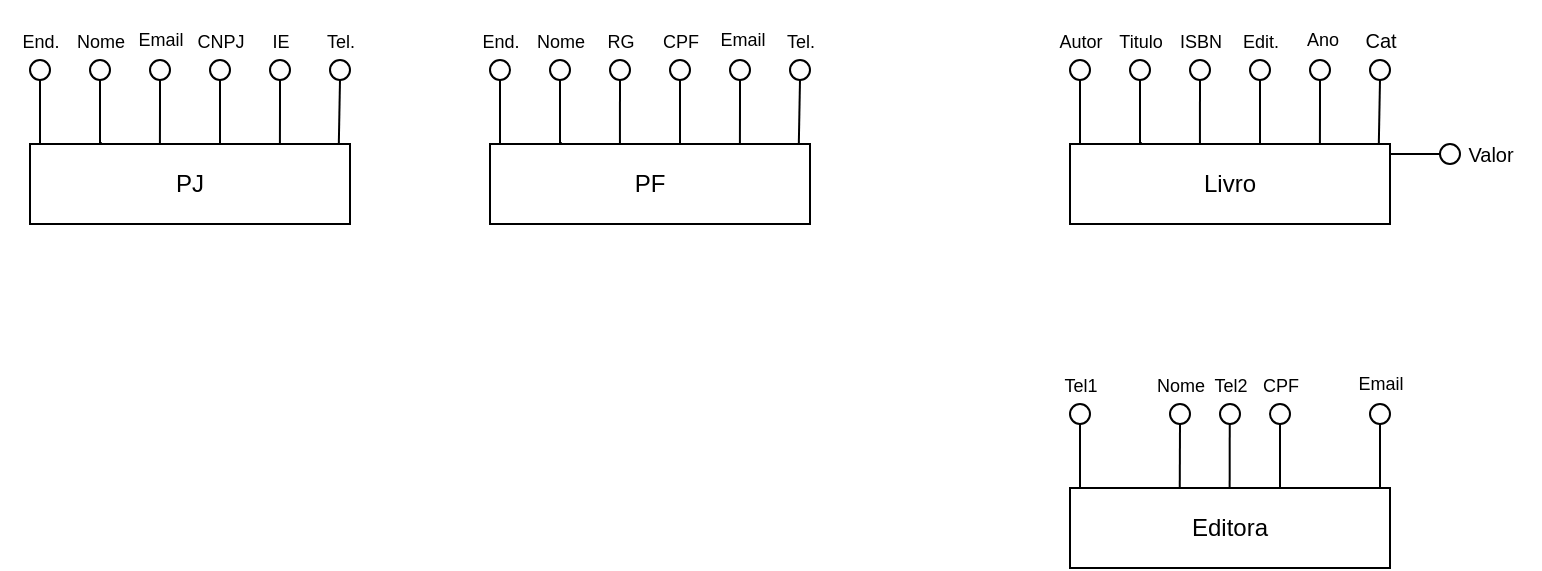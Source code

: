 <mxfile version="24.0.5" type="device">
  <diagram id="C5RBs43oDa-KdzZeNtuy" name="Page-1">
    <mxGraphModel dx="1687" dy="918" grid="1" gridSize="10" guides="1" tooltips="1" connect="1" arrows="1" fold="1" page="1" pageScale="1" pageWidth="827" pageHeight="1169" math="0" shadow="0">
      <root>
        <mxCell id="WIyWlLk6GJQsqaUBKTNV-0" />
        <mxCell id="WIyWlLk6GJQsqaUBKTNV-1" parent="WIyWlLk6GJQsqaUBKTNV-0" />
        <mxCell id="BFnIsAB98D_GC44czecn-2" value="PJ" style="rounded=0;whiteSpace=wrap;html=1;" parent="WIyWlLk6GJQsqaUBKTNV-1" vertex="1">
          <mxGeometry x="55" y="140" width="160" height="40" as="geometry" />
        </mxCell>
        <mxCell id="ZjPL_hpMO_k6fYqY4Aof-12" value="" style="ellipse;whiteSpace=wrap;html=1;aspect=fixed;" vertex="1" parent="WIyWlLk6GJQsqaUBKTNV-1">
          <mxGeometry x="85" y="98" width="10" height="10" as="geometry" />
        </mxCell>
        <mxCell id="ZjPL_hpMO_k6fYqY4Aof-13" value="" style="ellipse;whiteSpace=wrap;html=1;aspect=fixed;" vertex="1" parent="WIyWlLk6GJQsqaUBKTNV-1">
          <mxGeometry x="115" y="98" width="10" height="10" as="geometry" />
        </mxCell>
        <mxCell id="ZjPL_hpMO_k6fYqY4Aof-36" style="edgeStyle=orthogonalEdgeStyle;rounded=0;orthogonalLoop=1;jettySize=auto;html=1;endArrow=none;endFill=0;" edge="1" parent="WIyWlLk6GJQsqaUBKTNV-1" source="ZjPL_hpMO_k6fYqY4Aof-14" target="BFnIsAB98D_GC44czecn-2">
          <mxGeometry relative="1" as="geometry">
            <Array as="points">
              <mxPoint x="150" y="130" />
              <mxPoint x="150" y="130" />
            </Array>
          </mxGeometry>
        </mxCell>
        <mxCell id="ZjPL_hpMO_k6fYqY4Aof-14" value="" style="ellipse;whiteSpace=wrap;html=1;aspect=fixed;" vertex="1" parent="WIyWlLk6GJQsqaUBKTNV-1">
          <mxGeometry x="145" y="98" width="10" height="10" as="geometry" />
        </mxCell>
        <mxCell id="ZjPL_hpMO_k6fYqY4Aof-15" value="" style="ellipse;whiteSpace=wrap;html=1;aspect=fixed;" vertex="1" parent="WIyWlLk6GJQsqaUBKTNV-1">
          <mxGeometry x="175" y="98" width="10" height="10" as="geometry" />
        </mxCell>
        <mxCell id="ZjPL_hpMO_k6fYqY4Aof-18" value="&lt;font style=&quot;font-size: 9px;&quot;&gt;Nome&lt;/font&gt;" style="text;html=1;align=center;verticalAlign=middle;resizable=0;points=[];autosize=1;strokeColor=none;fillColor=none;" vertex="1" parent="WIyWlLk6GJQsqaUBKTNV-1">
          <mxGeometry x="65" y="73" width="50" height="30" as="geometry" />
        </mxCell>
        <mxCell id="ZjPL_hpMO_k6fYqY4Aof-19" value="&lt;p style=&quot;line-height: 120%; font-size: 9px;&quot;&gt;&lt;span style=&quot;&quot;&gt;Emai&lt;/span&gt;&lt;font style=&quot;font-size: 9px;&quot;&gt;l&lt;/font&gt;&lt;/p&gt;" style="text;html=1;align=center;verticalAlign=middle;resizable=0;points=[];autosize=1;strokeColor=none;fillColor=none;" vertex="1" parent="WIyWlLk6GJQsqaUBKTNV-1">
          <mxGeometry x="95" y="68" width="50" height="40" as="geometry" />
        </mxCell>
        <mxCell id="ZjPL_hpMO_k6fYqY4Aof-20" value="&lt;font style=&quot;font-size: 9px;&quot;&gt;CNPJ&lt;/font&gt;" style="text;html=1;align=center;verticalAlign=middle;resizable=0;points=[];autosize=1;strokeColor=none;fillColor=none;" vertex="1" parent="WIyWlLk6GJQsqaUBKTNV-1">
          <mxGeometry x="125" y="73" width="50" height="30" as="geometry" />
        </mxCell>
        <mxCell id="ZjPL_hpMO_k6fYqY4Aof-21" value="&lt;font style=&quot;font-size: 9px;&quot;&gt;IE&lt;/font&gt;" style="text;html=1;align=center;verticalAlign=middle;resizable=0;points=[];autosize=1;strokeColor=none;fillColor=none;" vertex="1" parent="WIyWlLk6GJQsqaUBKTNV-1">
          <mxGeometry x="165" y="73" width="30" height="30" as="geometry" />
        </mxCell>
        <mxCell id="ZjPL_hpMO_k6fYqY4Aof-24" value="" style="ellipse;whiteSpace=wrap;html=1;aspect=fixed;" vertex="1" parent="WIyWlLk6GJQsqaUBKTNV-1">
          <mxGeometry x="205" y="98" width="10" height="10" as="geometry" />
        </mxCell>
        <mxCell id="ZjPL_hpMO_k6fYqY4Aof-25" value="&lt;font style=&quot;font-size: 9px;&quot;&gt;Tel.&lt;/font&gt;" style="text;html=1;align=center;verticalAlign=middle;resizable=0;points=[];autosize=1;strokeColor=none;fillColor=none;" vertex="1" parent="WIyWlLk6GJQsqaUBKTNV-1">
          <mxGeometry x="190" y="73" width="40" height="30" as="geometry" />
        </mxCell>
        <mxCell id="ZjPL_hpMO_k6fYqY4Aof-29" style="edgeStyle=orthogonalEdgeStyle;rounded=0;orthogonalLoop=1;jettySize=auto;html=1;endArrow=none;endFill=0;" edge="1" parent="WIyWlLk6GJQsqaUBKTNV-1" source="ZjPL_hpMO_k6fYqY4Aof-26" target="BFnIsAB98D_GC44czecn-2">
          <mxGeometry relative="1" as="geometry">
            <Array as="points">
              <mxPoint x="60" y="130" />
              <mxPoint x="60" y="130" />
            </Array>
          </mxGeometry>
        </mxCell>
        <mxCell id="ZjPL_hpMO_k6fYqY4Aof-26" value="" style="ellipse;whiteSpace=wrap;html=1;aspect=fixed;" vertex="1" parent="WIyWlLk6GJQsqaUBKTNV-1">
          <mxGeometry x="55" y="98" width="10" height="10" as="geometry" />
        </mxCell>
        <mxCell id="ZjPL_hpMO_k6fYqY4Aof-27" value="&lt;font style=&quot;font-size: 9px;&quot;&gt;End.&lt;/font&gt;" style="text;html=1;align=center;verticalAlign=middle;resizable=0;points=[];autosize=1;strokeColor=none;fillColor=none;" vertex="1" parent="WIyWlLk6GJQsqaUBKTNV-1">
          <mxGeometry x="40" y="73" width="40" height="30" as="geometry" />
        </mxCell>
        <mxCell id="ZjPL_hpMO_k6fYqY4Aof-30" style="edgeStyle=orthogonalEdgeStyle;rounded=0;orthogonalLoop=1;jettySize=auto;html=1;exitX=0.5;exitY=1;exitDx=0;exitDy=0;entryX=0.225;entryY=-0.01;entryDx=0;entryDy=0;entryPerimeter=0;endArrow=none;endFill=0;" edge="1" parent="WIyWlLk6GJQsqaUBKTNV-1" source="ZjPL_hpMO_k6fYqY4Aof-12" target="BFnIsAB98D_GC44czecn-2">
          <mxGeometry relative="1" as="geometry">
            <Array as="points">
              <mxPoint x="90" y="140" />
            </Array>
          </mxGeometry>
        </mxCell>
        <mxCell id="ZjPL_hpMO_k6fYqY4Aof-35" style="edgeStyle=orthogonalEdgeStyle;rounded=0;orthogonalLoop=1;jettySize=auto;html=1;exitX=0.5;exitY=1;exitDx=0;exitDy=0;entryX=0.965;entryY=0.01;entryDx=0;entryDy=0;entryPerimeter=0;endArrow=none;endFill=0;" edge="1" parent="WIyWlLk6GJQsqaUBKTNV-1" source="ZjPL_hpMO_k6fYqY4Aof-24" target="BFnIsAB98D_GC44czecn-2">
          <mxGeometry relative="1" as="geometry" />
        </mxCell>
        <mxCell id="ZjPL_hpMO_k6fYqY4Aof-37" style="edgeStyle=orthogonalEdgeStyle;rounded=0;orthogonalLoop=1;jettySize=auto;html=1;entryX=0.781;entryY=0;entryDx=0;entryDy=0;entryPerimeter=0;endArrow=none;endFill=0;" edge="1" parent="WIyWlLk6GJQsqaUBKTNV-1" source="ZjPL_hpMO_k6fYqY4Aof-15" target="BFnIsAB98D_GC44czecn-2">
          <mxGeometry relative="1" as="geometry" />
        </mxCell>
        <mxCell id="ZjPL_hpMO_k6fYqY4Aof-38" style="edgeStyle=orthogonalEdgeStyle;rounded=0;orthogonalLoop=1;jettySize=auto;html=1;entryX=0.406;entryY=0;entryDx=0;entryDy=0;entryPerimeter=0;endArrow=none;endFill=0;" edge="1" parent="WIyWlLk6GJQsqaUBKTNV-1" source="ZjPL_hpMO_k6fYqY4Aof-19" target="BFnIsAB98D_GC44czecn-2">
          <mxGeometry relative="1" as="geometry" />
        </mxCell>
        <mxCell id="ZjPL_hpMO_k6fYqY4Aof-39" value="PF" style="rounded=0;whiteSpace=wrap;html=1;" vertex="1" parent="WIyWlLk6GJQsqaUBKTNV-1">
          <mxGeometry x="285" y="140" width="160" height="40" as="geometry" />
        </mxCell>
        <mxCell id="ZjPL_hpMO_k6fYqY4Aof-40" value="" style="ellipse;whiteSpace=wrap;html=1;aspect=fixed;" vertex="1" parent="WIyWlLk6GJQsqaUBKTNV-1">
          <mxGeometry x="315" y="98" width="10" height="10" as="geometry" />
        </mxCell>
        <mxCell id="ZjPL_hpMO_k6fYqY4Aof-41" value="" style="ellipse;whiteSpace=wrap;html=1;aspect=fixed;" vertex="1" parent="WIyWlLk6GJQsqaUBKTNV-1">
          <mxGeometry x="345" y="98" width="10" height="10" as="geometry" />
        </mxCell>
        <mxCell id="ZjPL_hpMO_k6fYqY4Aof-42" style="edgeStyle=orthogonalEdgeStyle;rounded=0;orthogonalLoop=1;jettySize=auto;html=1;endArrow=none;endFill=0;" edge="1" parent="WIyWlLk6GJQsqaUBKTNV-1" source="ZjPL_hpMO_k6fYqY4Aof-43" target="ZjPL_hpMO_k6fYqY4Aof-39">
          <mxGeometry relative="1" as="geometry">
            <Array as="points">
              <mxPoint x="380" y="130" />
              <mxPoint x="380" y="130" />
            </Array>
          </mxGeometry>
        </mxCell>
        <mxCell id="ZjPL_hpMO_k6fYqY4Aof-43" value="" style="ellipse;whiteSpace=wrap;html=1;aspect=fixed;" vertex="1" parent="WIyWlLk6GJQsqaUBKTNV-1">
          <mxGeometry x="375" y="98" width="10" height="10" as="geometry" />
        </mxCell>
        <mxCell id="ZjPL_hpMO_k6fYqY4Aof-44" value="" style="ellipse;whiteSpace=wrap;html=1;aspect=fixed;" vertex="1" parent="WIyWlLk6GJQsqaUBKTNV-1">
          <mxGeometry x="405" y="98" width="10" height="10" as="geometry" />
        </mxCell>
        <mxCell id="ZjPL_hpMO_k6fYqY4Aof-45" value="&lt;font style=&quot;font-size: 9px;&quot;&gt;Nome&lt;/font&gt;" style="text;html=1;align=center;verticalAlign=middle;resizable=0;points=[];autosize=1;strokeColor=none;fillColor=none;" vertex="1" parent="WIyWlLk6GJQsqaUBKTNV-1">
          <mxGeometry x="295" y="73" width="50" height="30" as="geometry" />
        </mxCell>
        <mxCell id="ZjPL_hpMO_k6fYqY4Aof-46" value="&lt;p style=&quot;line-height: 120%; font-size: 9px;&quot;&gt;&lt;span style=&quot;&quot;&gt;Emai&lt;/span&gt;&lt;font style=&quot;font-size: 9px;&quot;&gt;l&lt;/font&gt;&lt;/p&gt;" style="text;html=1;align=center;verticalAlign=middle;resizable=0;points=[];autosize=1;strokeColor=none;fillColor=none;" vertex="1" parent="WIyWlLk6GJQsqaUBKTNV-1">
          <mxGeometry x="386" y="68" width="50" height="40" as="geometry" />
        </mxCell>
        <mxCell id="ZjPL_hpMO_k6fYqY4Aof-47" value="&lt;font style=&quot;font-size: 9px;&quot;&gt;CPF&lt;/font&gt;" style="text;html=1;align=center;verticalAlign=middle;resizable=0;points=[];autosize=1;strokeColor=none;fillColor=none;" vertex="1" parent="WIyWlLk6GJQsqaUBKTNV-1">
          <mxGeometry x="360" y="73" width="40" height="30" as="geometry" />
        </mxCell>
        <mxCell id="ZjPL_hpMO_k6fYqY4Aof-48" value="&lt;font style=&quot;font-size: 9px;&quot;&gt;RG&lt;/font&gt;" style="text;html=1;align=center;verticalAlign=middle;resizable=0;points=[];autosize=1;strokeColor=none;fillColor=none;" vertex="1" parent="WIyWlLk6GJQsqaUBKTNV-1">
          <mxGeometry x="330" y="73" width="40" height="30" as="geometry" />
        </mxCell>
        <mxCell id="ZjPL_hpMO_k6fYqY4Aof-49" value="" style="ellipse;whiteSpace=wrap;html=1;aspect=fixed;" vertex="1" parent="WIyWlLk6GJQsqaUBKTNV-1">
          <mxGeometry x="435" y="98" width="10" height="10" as="geometry" />
        </mxCell>
        <mxCell id="ZjPL_hpMO_k6fYqY4Aof-50" value="&lt;font style=&quot;font-size: 9px;&quot;&gt;Tel.&lt;/font&gt;" style="text;html=1;align=center;verticalAlign=middle;resizable=0;points=[];autosize=1;strokeColor=none;fillColor=none;" vertex="1" parent="WIyWlLk6GJQsqaUBKTNV-1">
          <mxGeometry x="420" y="73" width="40" height="30" as="geometry" />
        </mxCell>
        <mxCell id="ZjPL_hpMO_k6fYqY4Aof-51" style="edgeStyle=orthogonalEdgeStyle;rounded=0;orthogonalLoop=1;jettySize=auto;html=1;endArrow=none;endFill=0;" edge="1" parent="WIyWlLk6GJQsqaUBKTNV-1" source="ZjPL_hpMO_k6fYqY4Aof-52" target="ZjPL_hpMO_k6fYqY4Aof-39">
          <mxGeometry relative="1" as="geometry">
            <Array as="points">
              <mxPoint x="290" y="130" />
              <mxPoint x="290" y="130" />
            </Array>
          </mxGeometry>
        </mxCell>
        <mxCell id="ZjPL_hpMO_k6fYqY4Aof-52" value="" style="ellipse;whiteSpace=wrap;html=1;aspect=fixed;" vertex="1" parent="WIyWlLk6GJQsqaUBKTNV-1">
          <mxGeometry x="285" y="98" width="10" height="10" as="geometry" />
        </mxCell>
        <mxCell id="ZjPL_hpMO_k6fYqY4Aof-53" value="&lt;font style=&quot;font-size: 9px;&quot;&gt;End.&lt;/font&gt;" style="text;html=1;align=center;verticalAlign=middle;resizable=0;points=[];autosize=1;strokeColor=none;fillColor=none;" vertex="1" parent="WIyWlLk6GJQsqaUBKTNV-1">
          <mxGeometry x="270" y="73" width="40" height="30" as="geometry" />
        </mxCell>
        <mxCell id="ZjPL_hpMO_k6fYqY4Aof-54" style="edgeStyle=orthogonalEdgeStyle;rounded=0;orthogonalLoop=1;jettySize=auto;html=1;exitX=0.5;exitY=1;exitDx=0;exitDy=0;entryX=0.225;entryY=-0.01;entryDx=0;entryDy=0;entryPerimeter=0;endArrow=none;endFill=0;" edge="1" parent="WIyWlLk6GJQsqaUBKTNV-1" source="ZjPL_hpMO_k6fYqY4Aof-40" target="ZjPL_hpMO_k6fYqY4Aof-39">
          <mxGeometry relative="1" as="geometry">
            <Array as="points">
              <mxPoint x="320" y="140" />
            </Array>
          </mxGeometry>
        </mxCell>
        <mxCell id="ZjPL_hpMO_k6fYqY4Aof-55" style="edgeStyle=orthogonalEdgeStyle;rounded=0;orthogonalLoop=1;jettySize=auto;html=1;exitX=0.5;exitY=1;exitDx=0;exitDy=0;entryX=0.965;entryY=0.01;entryDx=0;entryDy=0;entryPerimeter=0;endArrow=none;endFill=0;" edge="1" parent="WIyWlLk6GJQsqaUBKTNV-1" source="ZjPL_hpMO_k6fYqY4Aof-49" target="ZjPL_hpMO_k6fYqY4Aof-39">
          <mxGeometry relative="1" as="geometry" />
        </mxCell>
        <mxCell id="ZjPL_hpMO_k6fYqY4Aof-56" style="edgeStyle=orthogonalEdgeStyle;rounded=0;orthogonalLoop=1;jettySize=auto;html=1;entryX=0.781;entryY=0;entryDx=0;entryDy=0;entryPerimeter=0;endArrow=none;endFill=0;" edge="1" parent="WIyWlLk6GJQsqaUBKTNV-1" source="ZjPL_hpMO_k6fYqY4Aof-44" target="ZjPL_hpMO_k6fYqY4Aof-39">
          <mxGeometry relative="1" as="geometry" />
        </mxCell>
        <mxCell id="ZjPL_hpMO_k6fYqY4Aof-57" style="edgeStyle=orthogonalEdgeStyle;rounded=0;orthogonalLoop=1;jettySize=auto;html=1;entryX=0.406;entryY=0;entryDx=0;entryDy=0;entryPerimeter=0;endArrow=none;endFill=0;" edge="1" parent="WIyWlLk6GJQsqaUBKTNV-1" target="ZjPL_hpMO_k6fYqY4Aof-39">
          <mxGeometry relative="1" as="geometry">
            <mxPoint x="350" y="108" as="sourcePoint" />
          </mxGeometry>
        </mxCell>
        <mxCell id="ZjPL_hpMO_k6fYqY4Aof-58" value="Livro" style="rounded=0;whiteSpace=wrap;html=1;" vertex="1" parent="WIyWlLk6GJQsqaUBKTNV-1">
          <mxGeometry x="575" y="140" width="160" height="40" as="geometry" />
        </mxCell>
        <mxCell id="ZjPL_hpMO_k6fYqY4Aof-59" value="" style="ellipse;whiteSpace=wrap;html=1;aspect=fixed;" vertex="1" parent="WIyWlLk6GJQsqaUBKTNV-1">
          <mxGeometry x="605" y="98" width="10" height="10" as="geometry" />
        </mxCell>
        <mxCell id="ZjPL_hpMO_k6fYqY4Aof-60" value="" style="ellipse;whiteSpace=wrap;html=1;aspect=fixed;" vertex="1" parent="WIyWlLk6GJQsqaUBKTNV-1">
          <mxGeometry x="635" y="98" width="10" height="10" as="geometry" />
        </mxCell>
        <mxCell id="ZjPL_hpMO_k6fYqY4Aof-61" style="edgeStyle=orthogonalEdgeStyle;rounded=0;orthogonalLoop=1;jettySize=auto;html=1;endArrow=none;endFill=0;" edge="1" parent="WIyWlLk6GJQsqaUBKTNV-1" source="ZjPL_hpMO_k6fYqY4Aof-62" target="ZjPL_hpMO_k6fYqY4Aof-58">
          <mxGeometry relative="1" as="geometry">
            <Array as="points">
              <mxPoint x="670" y="130" />
              <mxPoint x="670" y="130" />
            </Array>
          </mxGeometry>
        </mxCell>
        <mxCell id="ZjPL_hpMO_k6fYqY4Aof-62" value="" style="ellipse;whiteSpace=wrap;html=1;aspect=fixed;" vertex="1" parent="WIyWlLk6GJQsqaUBKTNV-1">
          <mxGeometry x="665" y="98" width="10" height="10" as="geometry" />
        </mxCell>
        <mxCell id="ZjPL_hpMO_k6fYqY4Aof-63" value="" style="ellipse;whiteSpace=wrap;html=1;aspect=fixed;" vertex="1" parent="WIyWlLk6GJQsqaUBKTNV-1">
          <mxGeometry x="695" y="98" width="10" height="10" as="geometry" />
        </mxCell>
        <mxCell id="ZjPL_hpMO_k6fYqY4Aof-64" value="&lt;font style=&quot;font-size: 9px;&quot;&gt;Titulo&lt;/font&gt;" style="text;html=1;align=center;verticalAlign=middle;resizable=0;points=[];autosize=1;strokeColor=none;fillColor=none;" vertex="1" parent="WIyWlLk6GJQsqaUBKTNV-1">
          <mxGeometry x="585" y="73" width="50" height="30" as="geometry" />
        </mxCell>
        <mxCell id="ZjPL_hpMO_k6fYqY4Aof-65" value="&lt;p style=&quot;line-height: 120%; font-size: 9px;&quot;&gt;Ano&lt;/p&gt;" style="text;html=1;align=center;verticalAlign=middle;resizable=0;points=[];autosize=1;strokeColor=none;fillColor=none;" vertex="1" parent="WIyWlLk6GJQsqaUBKTNV-1">
          <mxGeometry x="681" y="68" width="40" height="40" as="geometry" />
        </mxCell>
        <mxCell id="ZjPL_hpMO_k6fYqY4Aof-66" value="&lt;font style=&quot;font-size: 9px;&quot;&gt;Edit.&lt;/font&gt;" style="text;html=1;align=center;verticalAlign=middle;resizable=0;points=[];autosize=1;strokeColor=none;fillColor=none;" vertex="1" parent="WIyWlLk6GJQsqaUBKTNV-1">
          <mxGeometry x="650" y="73" width="40" height="30" as="geometry" />
        </mxCell>
        <mxCell id="ZjPL_hpMO_k6fYqY4Aof-67" value="&lt;font style=&quot;font-size: 9px;&quot;&gt;ISBN&lt;/font&gt;" style="text;html=1;align=center;verticalAlign=middle;resizable=0;points=[];autosize=1;strokeColor=none;fillColor=none;" vertex="1" parent="WIyWlLk6GJQsqaUBKTNV-1">
          <mxGeometry x="620" y="73" width="40" height="30" as="geometry" />
        </mxCell>
        <mxCell id="ZjPL_hpMO_k6fYqY4Aof-68" value="" style="ellipse;whiteSpace=wrap;html=1;aspect=fixed;" vertex="1" parent="WIyWlLk6GJQsqaUBKTNV-1">
          <mxGeometry x="725" y="98" width="10" height="10" as="geometry" />
        </mxCell>
        <mxCell id="ZjPL_hpMO_k6fYqY4Aof-69" value="&lt;font size=&quot;1&quot;&gt;Cat&lt;/font&gt;" style="text;html=1;align=center;verticalAlign=middle;resizable=0;points=[];autosize=1;strokeColor=none;fillColor=none;" vertex="1" parent="WIyWlLk6GJQsqaUBKTNV-1">
          <mxGeometry x="710" y="73" width="40" height="30" as="geometry" />
        </mxCell>
        <mxCell id="ZjPL_hpMO_k6fYqY4Aof-70" style="edgeStyle=orthogonalEdgeStyle;rounded=0;orthogonalLoop=1;jettySize=auto;html=1;endArrow=none;endFill=0;" edge="1" parent="WIyWlLk6GJQsqaUBKTNV-1" source="ZjPL_hpMO_k6fYqY4Aof-71" target="ZjPL_hpMO_k6fYqY4Aof-58">
          <mxGeometry relative="1" as="geometry">
            <Array as="points">
              <mxPoint x="580" y="130" />
              <mxPoint x="580" y="130" />
            </Array>
          </mxGeometry>
        </mxCell>
        <mxCell id="ZjPL_hpMO_k6fYqY4Aof-71" value="" style="ellipse;whiteSpace=wrap;html=1;aspect=fixed;" vertex="1" parent="WIyWlLk6GJQsqaUBKTNV-1">
          <mxGeometry x="575" y="98" width="10" height="10" as="geometry" />
        </mxCell>
        <mxCell id="ZjPL_hpMO_k6fYqY4Aof-72" value="&lt;font style=&quot;font-size: 9px;&quot;&gt;Autor&lt;/font&gt;" style="text;html=1;align=center;verticalAlign=middle;resizable=0;points=[];autosize=1;strokeColor=none;fillColor=none;" vertex="1" parent="WIyWlLk6GJQsqaUBKTNV-1">
          <mxGeometry x="555" y="73" width="50" height="30" as="geometry" />
        </mxCell>
        <mxCell id="ZjPL_hpMO_k6fYqY4Aof-73" style="edgeStyle=orthogonalEdgeStyle;rounded=0;orthogonalLoop=1;jettySize=auto;html=1;exitX=0.5;exitY=1;exitDx=0;exitDy=0;entryX=0.225;entryY=-0.01;entryDx=0;entryDy=0;entryPerimeter=0;endArrow=none;endFill=0;" edge="1" parent="WIyWlLk6GJQsqaUBKTNV-1" source="ZjPL_hpMO_k6fYqY4Aof-59" target="ZjPL_hpMO_k6fYqY4Aof-58">
          <mxGeometry relative="1" as="geometry">
            <Array as="points">
              <mxPoint x="610" y="140" />
            </Array>
          </mxGeometry>
        </mxCell>
        <mxCell id="ZjPL_hpMO_k6fYqY4Aof-74" style="edgeStyle=orthogonalEdgeStyle;rounded=0;orthogonalLoop=1;jettySize=auto;html=1;exitX=0.5;exitY=1;exitDx=0;exitDy=0;entryX=0.965;entryY=0.01;entryDx=0;entryDy=0;entryPerimeter=0;endArrow=none;endFill=0;" edge="1" parent="WIyWlLk6GJQsqaUBKTNV-1" source="ZjPL_hpMO_k6fYqY4Aof-68" target="ZjPL_hpMO_k6fYqY4Aof-58">
          <mxGeometry relative="1" as="geometry" />
        </mxCell>
        <mxCell id="ZjPL_hpMO_k6fYqY4Aof-75" style="edgeStyle=orthogonalEdgeStyle;rounded=0;orthogonalLoop=1;jettySize=auto;html=1;entryX=0.781;entryY=0;entryDx=0;entryDy=0;entryPerimeter=0;endArrow=none;endFill=0;" edge="1" parent="WIyWlLk6GJQsqaUBKTNV-1" source="ZjPL_hpMO_k6fYqY4Aof-63" target="ZjPL_hpMO_k6fYqY4Aof-58">
          <mxGeometry relative="1" as="geometry" />
        </mxCell>
        <mxCell id="ZjPL_hpMO_k6fYqY4Aof-76" style="edgeStyle=orthogonalEdgeStyle;rounded=0;orthogonalLoop=1;jettySize=auto;html=1;entryX=0.406;entryY=0;entryDx=0;entryDy=0;entryPerimeter=0;endArrow=none;endFill=0;" edge="1" parent="WIyWlLk6GJQsqaUBKTNV-1" target="ZjPL_hpMO_k6fYqY4Aof-58">
          <mxGeometry relative="1" as="geometry">
            <mxPoint x="640" y="108" as="sourcePoint" />
          </mxGeometry>
        </mxCell>
        <mxCell id="ZjPL_hpMO_k6fYqY4Aof-78" value="&lt;font size=&quot;1&quot;&gt;Valor&lt;/font&gt;" style="text;html=1;align=center;verticalAlign=middle;resizable=0;points=[];autosize=1;strokeColor=none;fillColor=none;" vertex="1" parent="WIyWlLk6GJQsqaUBKTNV-1">
          <mxGeometry x="760" y="130" width="50" height="30" as="geometry" />
        </mxCell>
        <mxCell id="ZjPL_hpMO_k6fYqY4Aof-79" value="" style="ellipse;whiteSpace=wrap;html=1;aspect=fixed;" vertex="1" parent="WIyWlLk6GJQsqaUBKTNV-1">
          <mxGeometry x="760" y="140" width="10" height="10" as="geometry" />
        </mxCell>
        <mxCell id="ZjPL_hpMO_k6fYqY4Aof-80" style="edgeStyle=orthogonalEdgeStyle;rounded=0;orthogonalLoop=1;jettySize=auto;html=1;endArrow=none;endFill=0;entryX=1.003;entryY=0.126;entryDx=0;entryDy=0;entryPerimeter=0;" edge="1" parent="WIyWlLk6GJQsqaUBKTNV-1" source="ZjPL_hpMO_k6fYqY4Aof-79" target="ZjPL_hpMO_k6fYqY4Aof-58">
          <mxGeometry relative="1" as="geometry">
            <mxPoint x="740" y="145" as="targetPoint" />
            <Array as="points" />
          </mxGeometry>
        </mxCell>
        <mxCell id="ZjPL_hpMO_k6fYqY4Aof-81" value="Editora" style="rounded=0;whiteSpace=wrap;html=1;" vertex="1" parent="WIyWlLk6GJQsqaUBKTNV-1">
          <mxGeometry x="575" y="312" width="160" height="40" as="geometry" />
        </mxCell>
        <mxCell id="ZjPL_hpMO_k6fYqY4Aof-82" value="" style="ellipse;whiteSpace=wrap;html=1;aspect=fixed;" vertex="1" parent="WIyWlLk6GJQsqaUBKTNV-1">
          <mxGeometry x="625" y="270" width="10" height="10" as="geometry" />
        </mxCell>
        <mxCell id="ZjPL_hpMO_k6fYqY4Aof-83" value="" style="ellipse;whiteSpace=wrap;html=1;aspect=fixed;" vertex="1" parent="WIyWlLk6GJQsqaUBKTNV-1">
          <mxGeometry x="650" y="270" width="10" height="10" as="geometry" />
        </mxCell>
        <mxCell id="ZjPL_hpMO_k6fYqY4Aof-84" style="edgeStyle=orthogonalEdgeStyle;rounded=0;orthogonalLoop=1;jettySize=auto;html=1;endArrow=none;endFill=0;exitX=0.5;exitY=1;exitDx=0;exitDy=0;" edge="1" parent="WIyWlLk6GJQsqaUBKTNV-1" source="ZjPL_hpMO_k6fYqY4Aof-85">
          <mxGeometry relative="1" as="geometry">
            <Array as="points">
              <mxPoint x="680" y="290" />
              <mxPoint x="680" y="290" />
            </Array>
            <mxPoint x="700" y="280" as="sourcePoint" />
            <mxPoint x="680" y="312" as="targetPoint" />
          </mxGeometry>
        </mxCell>
        <mxCell id="ZjPL_hpMO_k6fYqY4Aof-85" value="" style="ellipse;whiteSpace=wrap;html=1;aspect=fixed;" vertex="1" parent="WIyWlLk6GJQsqaUBKTNV-1">
          <mxGeometry x="675" y="270" width="10" height="10" as="geometry" />
        </mxCell>
        <mxCell id="ZjPL_hpMO_k6fYqY4Aof-86" value="" style="ellipse;whiteSpace=wrap;html=1;aspect=fixed;" vertex="1" parent="WIyWlLk6GJQsqaUBKTNV-1">
          <mxGeometry x="725" y="270" width="10" height="10" as="geometry" />
        </mxCell>
        <mxCell id="ZjPL_hpMO_k6fYqY4Aof-88" value="&lt;p style=&quot;line-height: 120%; font-size: 9px;&quot;&gt;&lt;span style=&quot;&quot;&gt;Emai&lt;/span&gt;&lt;font style=&quot;font-size: 9px;&quot;&gt;l&lt;/font&gt;&lt;/p&gt;" style="text;html=1;align=center;verticalAlign=middle;resizable=0;points=[];autosize=1;strokeColor=none;fillColor=none;" vertex="1" parent="WIyWlLk6GJQsqaUBKTNV-1">
          <mxGeometry x="705" y="240" width="50" height="40" as="geometry" />
        </mxCell>
        <mxCell id="ZjPL_hpMO_k6fYqY4Aof-89" value="&lt;font style=&quot;font-size: 9px;&quot;&gt;CPF&lt;/font&gt;" style="text;html=1;align=center;verticalAlign=middle;resizable=0;points=[];autosize=1;strokeColor=none;fillColor=none;" vertex="1" parent="WIyWlLk6GJQsqaUBKTNV-1">
          <mxGeometry x="660" y="245" width="40" height="30" as="geometry" />
        </mxCell>
        <mxCell id="ZjPL_hpMO_k6fYqY4Aof-90" value="&lt;font style=&quot;font-size: 9px;&quot;&gt;Tel2&lt;/font&gt;" style="text;html=1;align=center;verticalAlign=middle;resizable=0;points=[];autosize=1;strokeColor=none;fillColor=none;" vertex="1" parent="WIyWlLk6GJQsqaUBKTNV-1">
          <mxGeometry x="635" y="245" width="40" height="30" as="geometry" />
        </mxCell>
        <mxCell id="ZjPL_hpMO_k6fYqY4Aof-93" style="edgeStyle=orthogonalEdgeStyle;rounded=0;orthogonalLoop=1;jettySize=auto;html=1;endArrow=none;endFill=0;" edge="1" parent="WIyWlLk6GJQsqaUBKTNV-1" source="ZjPL_hpMO_k6fYqY4Aof-94" target="ZjPL_hpMO_k6fYqY4Aof-81">
          <mxGeometry relative="1" as="geometry">
            <Array as="points">
              <mxPoint x="580" y="300" />
              <mxPoint x="580" y="300" />
            </Array>
          </mxGeometry>
        </mxCell>
        <mxCell id="ZjPL_hpMO_k6fYqY4Aof-94" value="" style="ellipse;whiteSpace=wrap;html=1;aspect=fixed;" vertex="1" parent="WIyWlLk6GJQsqaUBKTNV-1">
          <mxGeometry x="575" y="270" width="10" height="10" as="geometry" />
        </mxCell>
        <mxCell id="ZjPL_hpMO_k6fYqY4Aof-95" value="&lt;font style=&quot;font-size: 9px;&quot;&gt;Tel1&lt;/font&gt;" style="text;html=1;align=center;verticalAlign=middle;resizable=0;points=[];autosize=1;strokeColor=none;fillColor=none;" vertex="1" parent="WIyWlLk6GJQsqaUBKTNV-1">
          <mxGeometry x="560" y="245" width="40" height="30" as="geometry" />
        </mxCell>
        <mxCell id="ZjPL_hpMO_k6fYqY4Aof-96" style="edgeStyle=orthogonalEdgeStyle;rounded=0;orthogonalLoop=1;jettySize=auto;html=1;endArrow=none;endFill=0;entryX=0.343;entryY=0.011;entryDx=0;entryDy=0;entryPerimeter=0;" edge="1" parent="WIyWlLk6GJQsqaUBKTNV-1" target="ZjPL_hpMO_k6fYqY4Aof-81">
          <mxGeometry relative="1" as="geometry">
            <Array as="points">
              <mxPoint x="630" y="280" />
              <mxPoint x="630" y="280" />
              <mxPoint x="630" y="290" />
            </Array>
            <mxPoint x="630" y="280" as="sourcePoint" />
            <mxPoint x="630" y="300" as="targetPoint" />
          </mxGeometry>
        </mxCell>
        <mxCell id="ZjPL_hpMO_k6fYqY4Aof-98" style="edgeStyle=orthogonalEdgeStyle;rounded=0;orthogonalLoop=1;jettySize=auto;html=1;entryX=0.781;entryY=0;entryDx=0;entryDy=0;entryPerimeter=0;endArrow=none;endFill=0;" edge="1" parent="WIyWlLk6GJQsqaUBKTNV-1" source="ZjPL_hpMO_k6fYqY4Aof-86" target="ZjPL_hpMO_k6fYqY4Aof-81">
          <mxGeometry relative="1" as="geometry">
            <Array as="points">
              <mxPoint x="730" y="312" />
            </Array>
          </mxGeometry>
        </mxCell>
        <mxCell id="ZjPL_hpMO_k6fYqY4Aof-99" style="edgeStyle=orthogonalEdgeStyle;rounded=0;orthogonalLoop=1;jettySize=auto;html=1;entryX=0.406;entryY=0;entryDx=0;entryDy=0;entryPerimeter=0;endArrow=none;endFill=0;" edge="1" parent="WIyWlLk6GJQsqaUBKTNV-1">
          <mxGeometry relative="1" as="geometry">
            <mxPoint x="654.87" y="280" as="sourcePoint" />
            <mxPoint x="654.83" y="312" as="targetPoint" />
          </mxGeometry>
        </mxCell>
        <mxCell id="ZjPL_hpMO_k6fYqY4Aof-101" value="&lt;font style=&quot;font-size: 9px;&quot;&gt;Nome&lt;/font&gt;" style="text;html=1;align=center;verticalAlign=middle;resizable=0;points=[];autosize=1;strokeColor=none;fillColor=none;" vertex="1" parent="WIyWlLk6GJQsqaUBKTNV-1">
          <mxGeometry x="605" y="245" width="50" height="30" as="geometry" />
        </mxCell>
      </root>
    </mxGraphModel>
  </diagram>
</mxfile>
